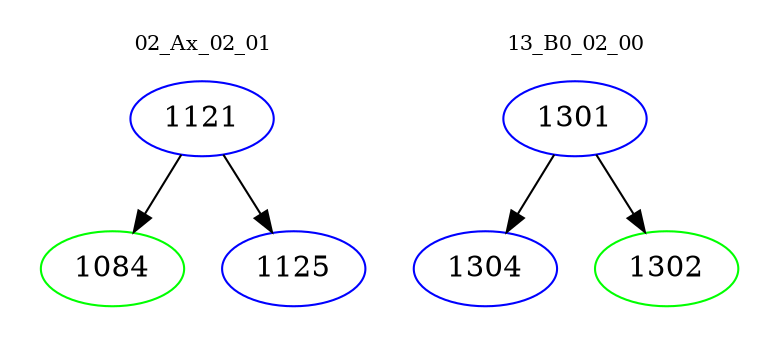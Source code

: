 digraph{
subgraph cluster_0 {
color = white
label = "02_Ax_02_01";
fontsize=10;
T0_1121 [label="1121", color="blue"]
T0_1121 -> T0_1084 [color="black"]
T0_1084 [label="1084", color="green"]
T0_1121 -> T0_1125 [color="black"]
T0_1125 [label="1125", color="blue"]
}
subgraph cluster_1 {
color = white
label = "13_B0_02_00";
fontsize=10;
T1_1301 [label="1301", color="blue"]
T1_1301 -> T1_1304 [color="black"]
T1_1304 [label="1304", color="blue"]
T1_1301 -> T1_1302 [color="black"]
T1_1302 [label="1302", color="green"]
}
}
